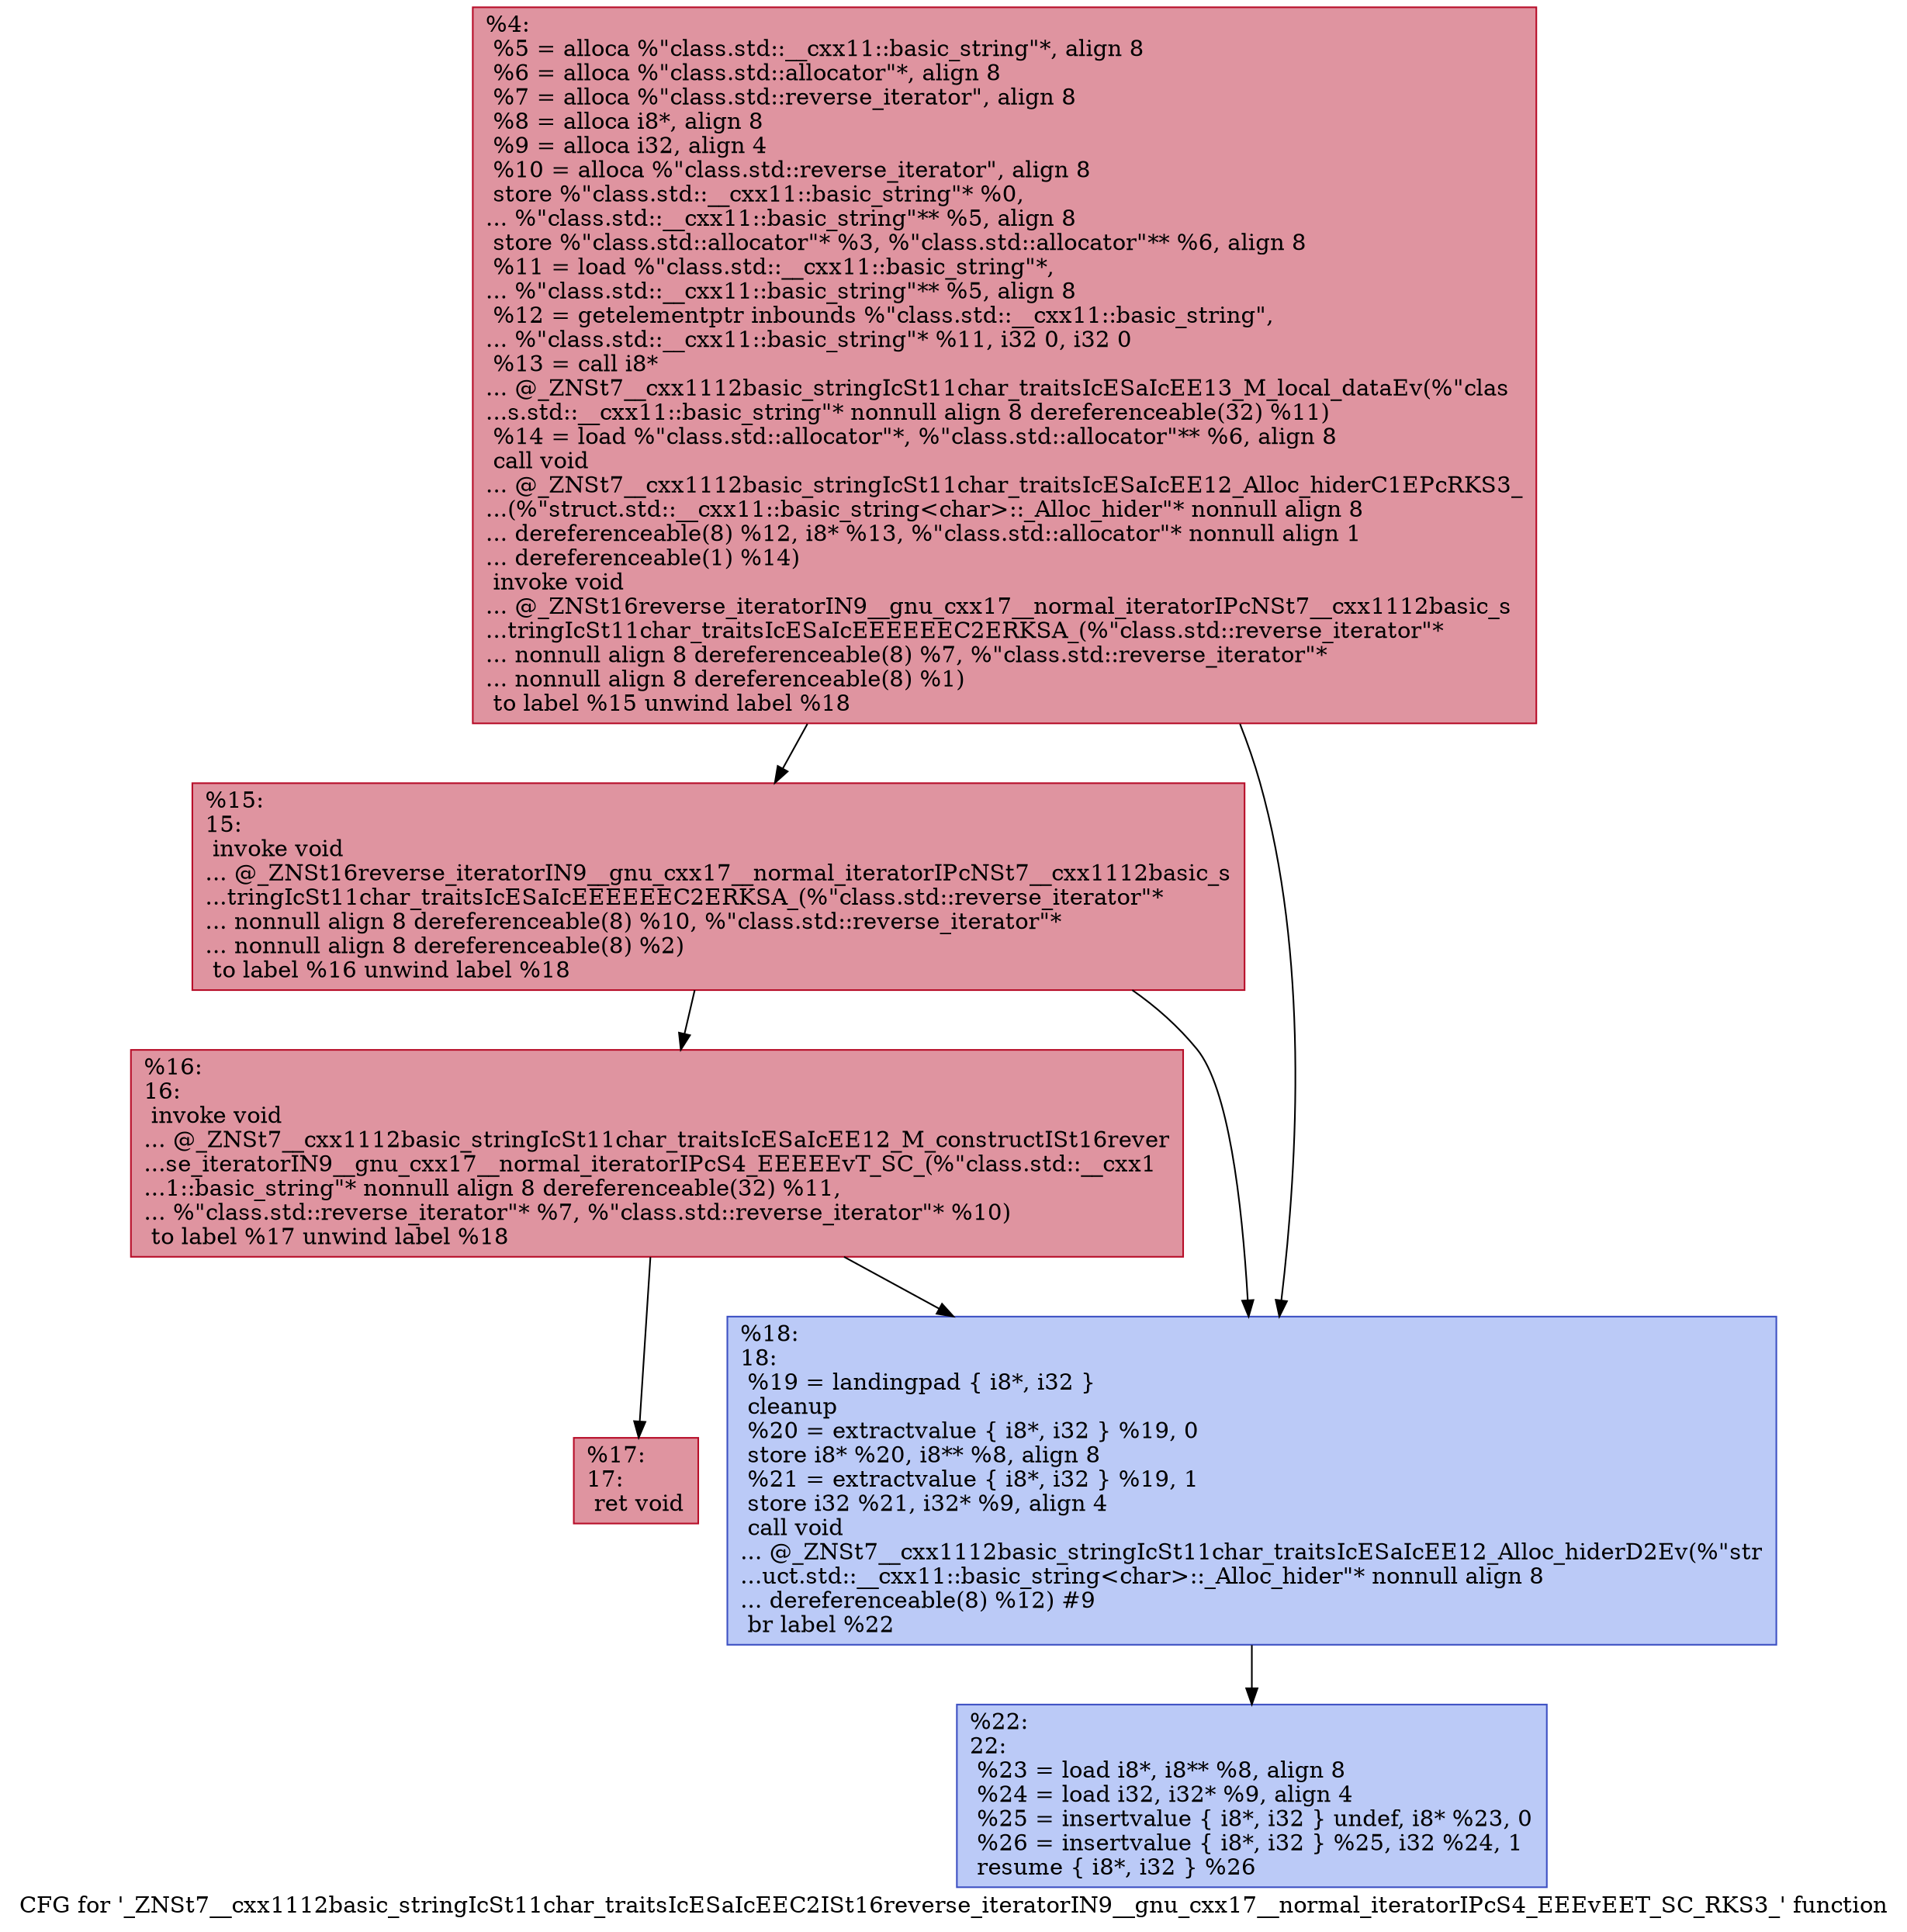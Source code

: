 digraph "CFG for '_ZNSt7__cxx1112basic_stringIcSt11char_traitsIcESaIcEEC2ISt16reverse_iteratorIN9__gnu_cxx17__normal_iteratorIPcS4_EEEvEET_SC_RKS3_' function" {
	label="CFG for '_ZNSt7__cxx1112basic_stringIcSt11char_traitsIcESaIcEEC2ISt16reverse_iteratorIN9__gnu_cxx17__normal_iteratorIPcS4_EEEvEET_SC_RKS3_' function";

	Node0x56518ef83bf0 [shape=record,color="#b70d28ff", style=filled, fillcolor="#b70d2870",label="{%4:\l  %5 = alloca %\"class.std::__cxx11::basic_string\"*, align 8\l  %6 = alloca %\"class.std::allocator\"*, align 8\l  %7 = alloca %\"class.std::reverse_iterator\", align 8\l  %8 = alloca i8*, align 8\l  %9 = alloca i32, align 4\l  %10 = alloca %\"class.std::reverse_iterator\", align 8\l  store %\"class.std::__cxx11::basic_string\"* %0,\l... %\"class.std::__cxx11::basic_string\"** %5, align 8\l  store %\"class.std::allocator\"* %3, %\"class.std::allocator\"** %6, align 8\l  %11 = load %\"class.std::__cxx11::basic_string\"*,\l... %\"class.std::__cxx11::basic_string\"** %5, align 8\l  %12 = getelementptr inbounds %\"class.std::__cxx11::basic_string\",\l... %\"class.std::__cxx11::basic_string\"* %11, i32 0, i32 0\l  %13 = call i8*\l... @_ZNSt7__cxx1112basic_stringIcSt11char_traitsIcESaIcEE13_M_local_dataEv(%\"clas\l...s.std::__cxx11::basic_string\"* nonnull align 8 dereferenceable(32) %11)\l  %14 = load %\"class.std::allocator\"*, %\"class.std::allocator\"** %6, align 8\l  call void\l... @_ZNSt7__cxx1112basic_stringIcSt11char_traitsIcESaIcEE12_Alloc_hiderC1EPcRKS3_\l...(%\"struct.std::__cxx11::basic_string\<char\>::_Alloc_hider\"* nonnull align 8\l... dereferenceable(8) %12, i8* %13, %\"class.std::allocator\"* nonnull align 1\l... dereferenceable(1) %14)\l  invoke void\l... @_ZNSt16reverse_iteratorIN9__gnu_cxx17__normal_iteratorIPcNSt7__cxx1112basic_s\l...tringIcSt11char_traitsIcESaIcEEEEEEC2ERKSA_(%\"class.std::reverse_iterator\"*\l... nonnull align 8 dereferenceable(8) %7, %\"class.std::reverse_iterator\"*\l... nonnull align 8 dereferenceable(8) %1)\l          to label %15 unwind label %18\l}"];
	Node0x56518ef83bf0 -> Node0x56518ef84500;
	Node0x56518ef83bf0 -> Node0x56518ef84550;
	Node0x56518ef84500 [shape=record,color="#b70d28ff", style=filled, fillcolor="#b70d2870",label="{%15:\l15:                                               \l  invoke void\l... @_ZNSt16reverse_iteratorIN9__gnu_cxx17__normal_iteratorIPcNSt7__cxx1112basic_s\l...tringIcSt11char_traitsIcESaIcEEEEEEC2ERKSA_(%\"class.std::reverse_iterator\"*\l... nonnull align 8 dereferenceable(8) %10, %\"class.std::reverse_iterator\"*\l... nonnull align 8 dereferenceable(8) %2)\l          to label %16 unwind label %18\l}"];
	Node0x56518ef84500 -> Node0x56518ef84840;
	Node0x56518ef84500 -> Node0x56518ef84550;
	Node0x56518ef84840 [shape=record,color="#b70d28ff", style=filled, fillcolor="#b70d2870",label="{%16:\l16:                                               \l  invoke void\l... @_ZNSt7__cxx1112basic_stringIcSt11char_traitsIcESaIcEE12_M_constructISt16rever\l...se_iteratorIN9__gnu_cxx17__normal_iteratorIPcS4_EEEEEvT_SC_(%\"class.std::__cxx1\l...1::basic_string\"* nonnull align 8 dereferenceable(32) %11,\l... %\"class.std::reverse_iterator\"* %7, %\"class.std::reverse_iterator\"* %10)\l          to label %17 unwind label %18\l}"];
	Node0x56518ef84840 -> Node0x56518ef84b10;
	Node0x56518ef84840 -> Node0x56518ef84550;
	Node0x56518ef84b10 [shape=record,color="#b70d28ff", style=filled, fillcolor="#b70d2870",label="{%17:\l17:                                               \l  ret void\l}"];
	Node0x56518ef84550 [shape=record,color="#3d50c3ff", style=filled, fillcolor="#6687ed70",label="{%18:\l18:                                               \l  %19 = landingpad \{ i8*, i32 \}\l          cleanup\l  %20 = extractvalue \{ i8*, i32 \} %19, 0\l  store i8* %20, i8** %8, align 8\l  %21 = extractvalue \{ i8*, i32 \} %19, 1\l  store i32 %21, i32* %9, align 4\l  call void\l... @_ZNSt7__cxx1112basic_stringIcSt11char_traitsIcESaIcEE12_Alloc_hiderD2Ev(%\"str\l...uct.std::__cxx11::basic_string\<char\>::_Alloc_hider\"* nonnull align 8\l... dereferenceable(8) %12) #9\l  br label %22\l}"];
	Node0x56518ef84550 -> Node0x56518ef84fc0;
	Node0x56518ef84fc0 [shape=record,color="#3d50c3ff", style=filled, fillcolor="#6687ed70",label="{%22:\l22:                                               \l  %23 = load i8*, i8** %8, align 8\l  %24 = load i32, i32* %9, align 4\l  %25 = insertvalue \{ i8*, i32 \} undef, i8* %23, 0\l  %26 = insertvalue \{ i8*, i32 \} %25, i32 %24, 1\l  resume \{ i8*, i32 \} %26\l}"];
}
